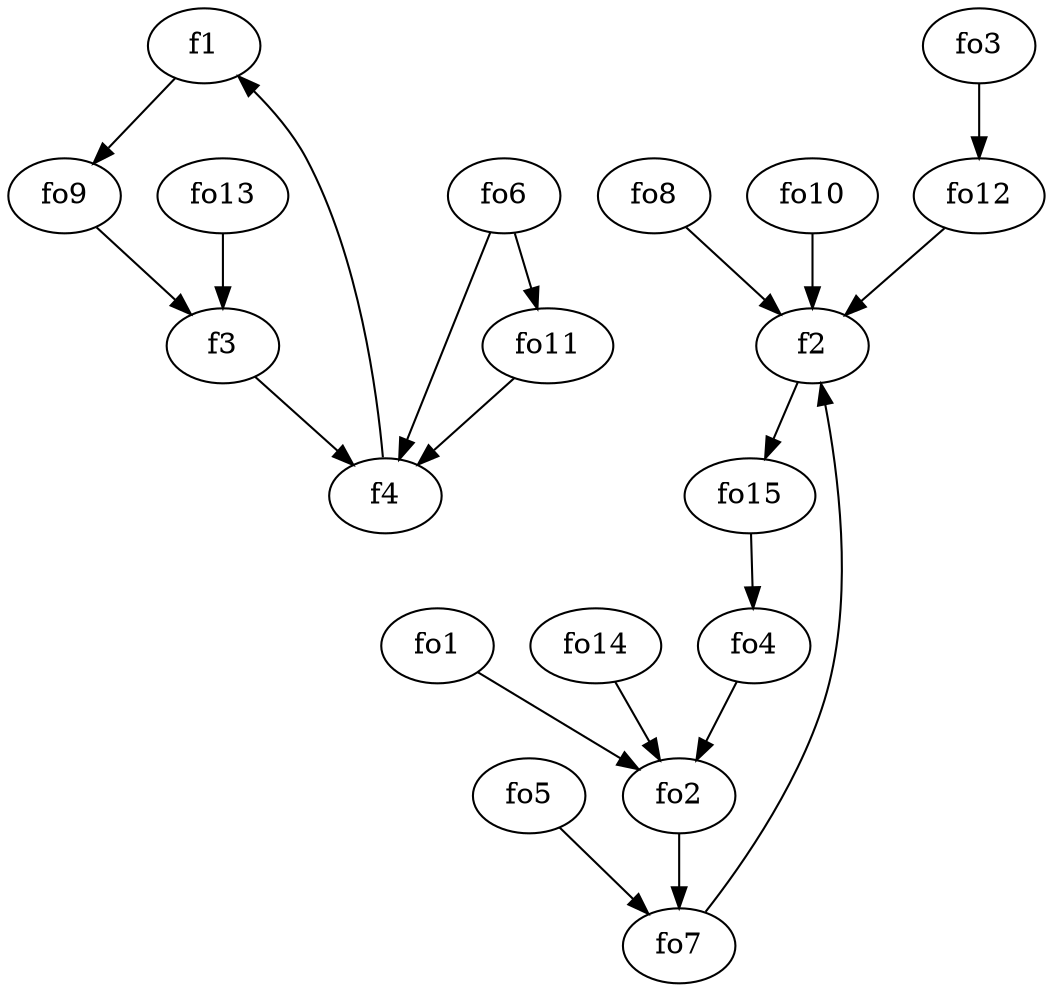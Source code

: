 strict digraph  {
f1;
f2;
f3;
f4;
fo1;
fo2;
fo3;
fo4;
fo5;
fo6;
fo7;
fo8;
fo9;
fo10;
fo11;
fo12;
fo13;
fo14;
fo15;
f1 -> fo9  [weight=2];
f2 -> fo15  [weight=2];
f3 -> f4  [weight=2];
f4 -> f1  [weight=2];
fo1 -> fo2  [weight=2];
fo2 -> fo7  [weight=2];
fo3 -> fo12  [weight=2];
fo4 -> fo2  [weight=2];
fo5 -> fo7  [weight=2];
fo6 -> fo11  [weight=2];
fo6 -> f4  [weight=2];
fo7 -> f2  [weight=2];
fo8 -> f2  [weight=2];
fo9 -> f3  [weight=2];
fo10 -> f2  [weight=2];
fo11 -> f4  [weight=2];
fo12 -> f2  [weight=2];
fo13 -> f3  [weight=2];
fo14 -> fo2  [weight=2];
fo15 -> fo4  [weight=2];
}
